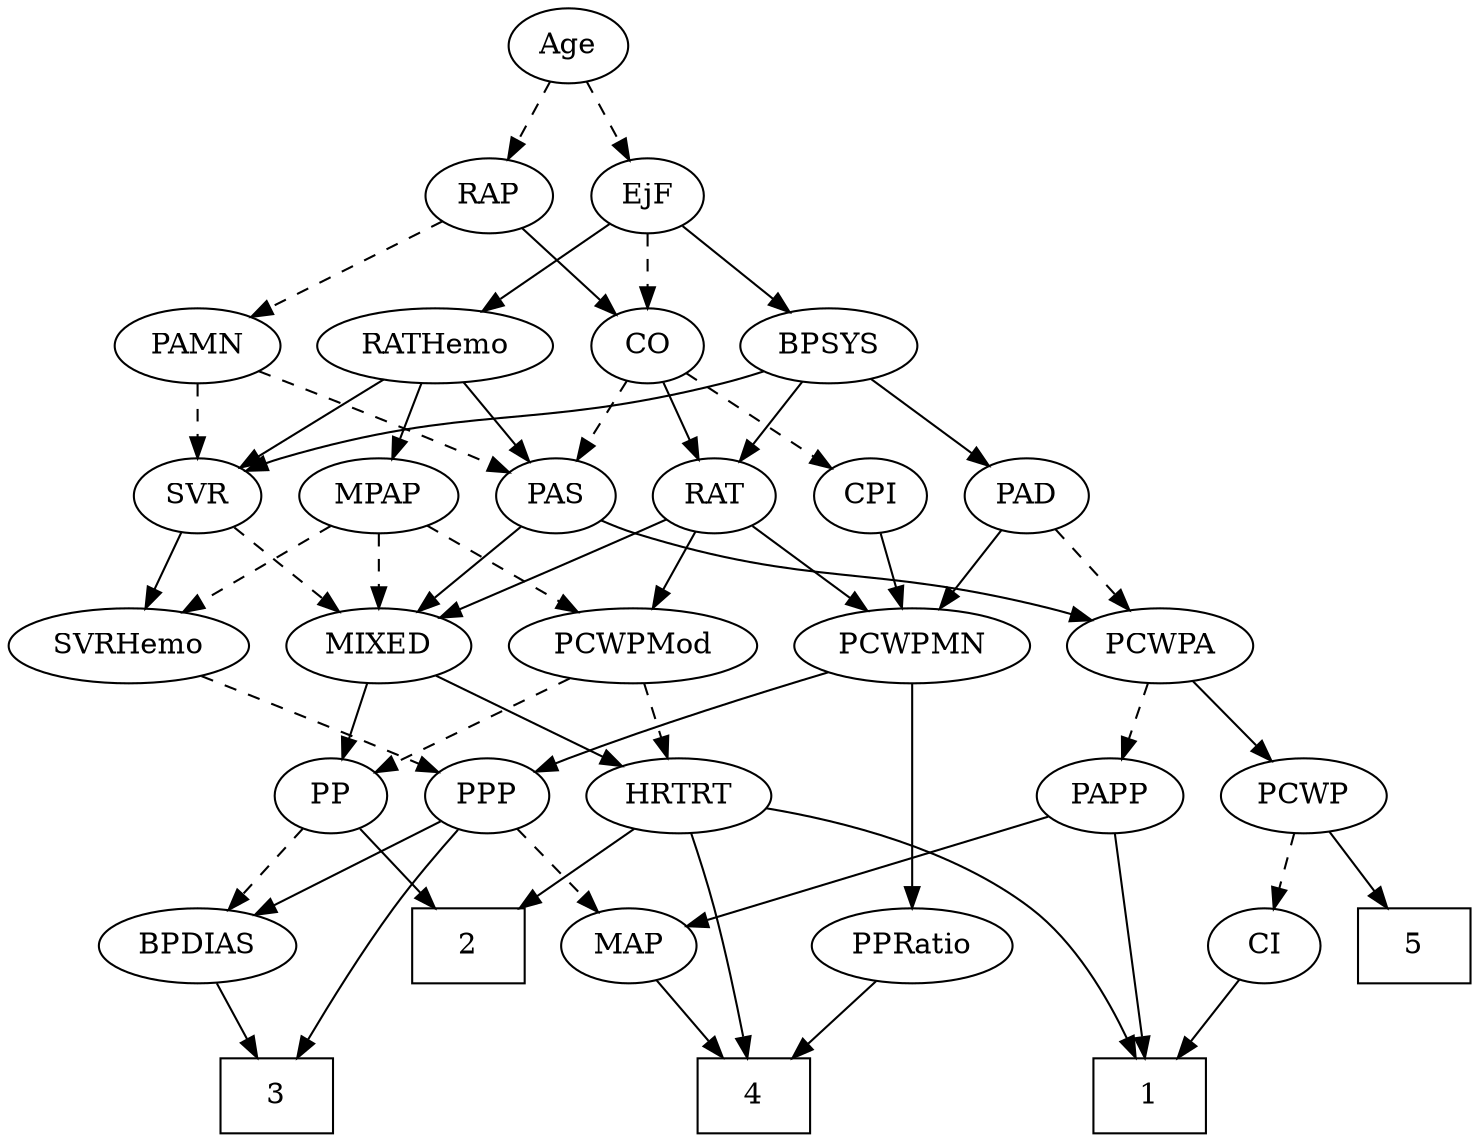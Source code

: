 strict digraph {
	graph [bb="0,0,702.05,540"];
	node [label="\N"];
	1	[height=0.5,
		pos="154,18",
		shape=box,
		width=0.75];
	2	[height=0.5,
		pos="500,90",
		shape=box,
		width=0.75];
	3	[height=0.5,
		pos="516,18",
		shape=box,
		width=0.75];
	4	[height=0.5,
		pos="339,18",
		shape=box,
		width=0.75];
	5	[height=0.5,
		pos="99,90",
		shape=box,
		width=0.75];
	Age	[height=0.5,
		pos="463,522",
		width=0.75];
	EjF	[height=0.5,
		pos="427,450",
		width=0.75];
	Age -> EjF	[pos="e,435.3,467.15 454.65,504.76 450.29,496.28 444.85,485.71 439.96,476.2",
		style=dashed];
	RAP	[height=0.5,
		pos="500,450",
		width=0.77632];
	Age -> RAP	[pos="e,491.46,467.15 471.58,504.76 476.06,496.28 481.65,485.71 486.68,476.2",
		style=dashed];
	BPSYS	[height=0.5,
		pos="344,378",
		width=1.0471];
	EjF -> BPSYS	[pos="e,361.8,394.01 410.6,435.17 398.94,425.34 383.05,411.93 369.71,400.69",
		style=solid];
	CO	[height=0.5,
		pos="427,378",
		width=0.75];
	EjF -> CO	[pos="e,427,396.1 427,431.7 427,423.98 427,414.71 427,406.11",
		style=dashed];
	RATHemo	[height=0.5,
		pos="521,378",
		width=1.3721];
	EjF -> RATHemo	[pos="e,500.12,394.55 444.68,435.83 457.96,425.94 476.45,412.18 491.9,400.67",
		style=solid];
	RAP -> CO	[pos="e,441.86,393.25 484.87,434.5 474.63,424.67 460.91,411.52 449.4,400.48",
		style=solid];
	PAMN	[height=0.5,
		pos="625,378",
		width=1.011];
	RAP -> PAMN	[pos="e,601.67,392.07 520.36,437.6 539.94,426.63 569.85,409.89 592.68,397.1",
		style=dashed];
	MIXED	[height=0.5,
		pos="544,234",
		width=1.1193];
	PP	[height=0.5,
		pos="554,162",
		width=0.75];
	MIXED -> PP	[pos="e,551.56,180.1 546.47,215.7 547.57,207.98 548.9,198.71 550.13,190.11",
		style=solid];
	HRTRT	[height=0.5,
		pos="397,162",
		width=1.1013];
	MIXED -> HRTRT	[pos="e,423.42,175.58 517.38,220.32 493.65,209.02 458.74,192.4 432.61,179.96",
		style=solid];
	MPAP	[height=0.5,
		pos="544,306",
		width=0.97491];
	MPAP -> MIXED	[pos="e,544,252.1 544,287.7 544,279.98 544,270.71 544,262.11",
		style=dashed];
	PCWPMod	[height=0.5,
		pos="434,234",
		width=1.4443];
	MPAP -> PCWPMod	[pos="e,457.82,250.16 522.79,291.5 506.8,281.33 484.59,267.2 466.39,255.61",
		style=dashed];
	SVRHemo	[height=0.5,
		pos="652,234",
		width=1.3902];
	MPAP -> SVRHemo	[pos="e,628.62,250.16 564.82,291.5 580.52,281.33 602.33,267.2 620.2,255.61",
		style=dashed];
	PAD	[height=0.5,
		pos="246,306",
		width=0.79437];
	BPSYS -> PAD	[pos="e,264.3,320.07 323.69,362.5 308.94,351.95 288.81,337.58 272.75,326.1",
		style=solid];
	RAT	[height=0.5,
		pos="392,306",
		width=0.75827];
	BPSYS -> RAT	[pos="e,381.26,322.67 355.13,360.76 361.15,351.98 368.71,340.96 375.41,331.19",
		style=solid];
	SVR	[height=0.5,
		pos="625,306",
		width=0.77632];
	BPSYS -> SVR	[pos="e,603.84,317.82 372.09,365.98 378.26,363.8 384.8,361.67 391,360 476.92,336.78 503.12,350.79 588,324 590.14,323.33 592.31,322.56 \
594.48,321.73",
		style=solid];
	PCWPA	[height=0.5,
		pos="204,234",
		width=1.1555];
	PAD -> PCWPA	[pos="e,213.98,251.63 236.26,288.76 231.19,280.32 224.88,269.8 219.19,260.31",
		style=dashed];
	PCWPMN	[height=0.5,
		pos="314,234",
		width=1.3902];
	PAD -> PCWPMN	[pos="e,298.17,251.29 260.42,290.15 269.33,280.98 280.96,269.01 291.11,258.56",
		style=solid];
	PAS	[height=0.5,
		pos="464,306",
		width=0.75];
	CO -> PAS	[pos="e,455.46,323.15 435.58,360.76 440.06,352.28 445.65,341.71 450.68,332.2",
		style=dashed];
	CPI	[height=0.5,
		pos="320,306",
		width=0.75];
	CO -> CPI	[pos="e,338.78,319.29 408.36,364.81 391.51,353.78 366.49,337.41 347.37,324.9",
		style=dashed];
	CO -> RAT	[pos="e,400.32,323.63 418.88,360.76 414.7,352.4 409.51,342.02 404.8,332.61",
		style=solid];
	PAS -> MIXED	[pos="e,526.56,250.26 479.81,291.17 490.97,281.4 506.16,268.11 518.96,256.91",
		style=solid];
	PAS -> PCWPA	[pos="e,235.11,246.01 443.4,294.26 438.45,291.96 433.11,289.71 428,288 353.53,263.06 330.83,272.45 255,252 251.65,251.1 248.21,250.1 244.76,\
249.05",
		style=solid];
	PAMN -> PAS	[pos="e,485.25,317.21 597.55,365.73 572.13,355.21 533.34,338.93 500,324 498.2,323.19 496.36,322.36 494.5,321.51",
		style=dashed];
	PAMN -> SVR	[pos="e,625,324.1 625,359.7 625,351.98 625,342.71 625,334.11",
		style=dashed];
	RATHemo -> MPAP	[pos="e,538.48,323.79 526.57,360.05 529.2,352.06 532.39,342.33 535.33,333.4",
		style=solid];
	RATHemo -> PAS	[pos="e,476.63,322.51 507.49,360.41 500.19,351.44 491.05,340.21 483.03,330.37",
		style=solid];
	RATHemo -> SVR	[pos="e,606.3,319.59 543.57,361.81 559.54,351.06 581.04,336.59 597.94,325.22",
		style=solid];
	CPI -> PCWPMN	[pos="e,315.47,252.1 318.52,287.7 317.86,279.98 317.06,270.71 316.32,262.11",
		style=solid];
	RAT -> MIXED	[pos="e,516.77,247.33 413.68,294.71 418.4,292.48 423.36,290.15 428,288 454.53,275.68 484.58,261.95 507.44,251.56",
		style=solid];
	RAT -> PCWPMod	[pos="e,423.92,251.8 401.53,289.12 406.59,280.68 412.94,270.1 418.67,260.55",
		style=solid];
	RAT -> PCWPMN	[pos="e,331.67,250.85 376.22,290.83 365.63,281.33 351.45,268.6 339.3,257.7",
		style=solid];
	SVR -> MIXED	[pos="e,561.66,250.26 609,291.17 597.7,281.4 582.32,268.11 569.36,256.91",
		style=dashed];
	SVR -> SVRHemo	[pos="e,645.46,251.96 631.4,288.41 634.51,280.34 638.33,270.43 641.83,261.35",
		style=solid];
	PCWPMod -> PP	[pos="e,534.13,174.59 459.45,218.15 478.78,206.88 505.37,191.37 525.43,179.67",
		style=dashed];
	PCWPMod -> HRTRT	[pos="e,405.87,179.79 425.04,216.05 420.73,207.89 415.45,197.91 410.65,188.82",
		style=dashed];
	PCWP	[height=0.5,
		pos="99,162",
		width=0.97491];
	PCWPA -> PCWP	[pos="e,119.66,176.77 182.24,218.5 166.59,208.06 145.31,193.87 128.18,182.45",
		style=solid];
	PAPP	[height=0.5,
		pos="204,162",
		width=0.88464];
	PCWPA -> PAPP	[pos="e,204,180.1 204,215.7 204,207.98 204,198.71 204,190.11",
		style=dashed];
	PPP	[height=0.5,
		pos="482,162",
		width=0.75];
	PCWPMN -> PPP	[pos="e,460.78,173.28 347.04,220.36 373.88,209.94 412.62,194.57 446,180 447.81,179.21 449.66,178.39 451.52,177.55",
		style=solid];
	PPRatio	[height=0.5,
		pos="339,90",
		width=1.1013];
	PCWPMN -> PPRatio	[pos="e,335.97,108.19 317.02,215.87 321.28,191.67 329.1,147.21 334.18,118.39",
		style=solid];
	SVRHemo -> PPP	[pos="e,503.22,173.3 618.71,220.52 591.45,210.14 551.97,194.72 518,180 516.19,179.22 514.34,178.4 512.48,177.56",
		style=dashed];
	BPDIAS	[height=0.5,
		pos="587,90",
		width=1.1735];
	BPDIAS -> 3	[pos="e,533.54,36.292 570.89,73.116 562.02,64.373 550.82,53.334 540.86,43.51",
		style=solid];
	MAP	[height=0.5,
		pos="251,90",
		width=0.84854];
	MAP -> 4	[pos="e,317.6,36.019 268.39,75.17 280.08,65.865 295.8,53.363 309.44,42.516",
		style=solid];
	PP -> 2	[pos="e,513.47,108.46 542.02,145.46 535.48,136.99 527.22,126.29 519.76,116.61",
		style=solid];
	PP -> BPDIAS	[pos="e,579.01,107.96 561.82,144.41 565.67,136.25 570.4,126.22 574.71,117.07",
		style=dashed];
	PPP -> 3	[pos="e,492.25,36.09 473.22,144.72 464.61,126.45 454.1,96.224 464,72 468.49,61.017 476.47,51.081 484.85,42.858",
		style=solid];
	PPP -> BPDIAS	[pos="e,565.12,105.59 500.77,148.49 516.28,138.14 538.61,123.26 556.66,111.23",
		style=solid];
	PPP -> MAP	[pos="e,274.24,101.96 461.38,150.34 456.42,148.04 451.09,145.77 446,144 378.78,120.67 357.57,130.31 290,108 287.89,107.3 285.74,106.54 \
283.59,105.72",
		style=dashed];
	PPRatio -> 4	[pos="e,339,36.104 339,71.697 339,63.983 339,54.712 339,46.112",
		style=solid];
	PCWP -> 5	[pos="e,99,108.1 99,143.7 99,135.98 99,126.71 99,118.11",
		style=solid];
	CI	[height=0.5,
		pos="27,90",
		width=0.75];
	PCWP -> CI	[pos="e,41.611,105.21 83.377,145.81 73.296,136.01 60.036,123.12 48.908,112.3",
		style=dashed];
	CI -> 1	[pos="e,126.88,33.948 47.124,77.908 66.141,67.426 95.102,51.463 118.08,38.797",
		style=solid];
	PAPP -> 1	[pos="e,157.57,36.036 194.96,144.65 189.53,134.36 182.76,120.66 178,108 170.32,87.59 164.02,63.693 159.8,45.804",
		style=solid];
	PAPP -> MAP	[pos="e,240.16,107.15 214.9,144.76 220.71,136.11 227.99,125.27 234.48,115.6",
		style=solid];
	HRTRT -> 1	[pos="e,160.5,36.082 358.21,157.98 317.93,153.14 254.78,140.56 211,108 189.49,92.005 173.97,65.281 164.6,45.283",
		style=solid];
	HRTRT -> 2	[pos="e,474.69,108.2 418.34,146.5 432.16,137.1 450.46,124.67 466.23,113.95",
		style=solid];
	HRTRT -> 4	[pos="e,360.31,36.139 398.4,143.77 399.22,125.21 398.47,95.22 388,72 383.23,61.416 375.49,51.552 367.57,43.273",
		style=solid];
}
